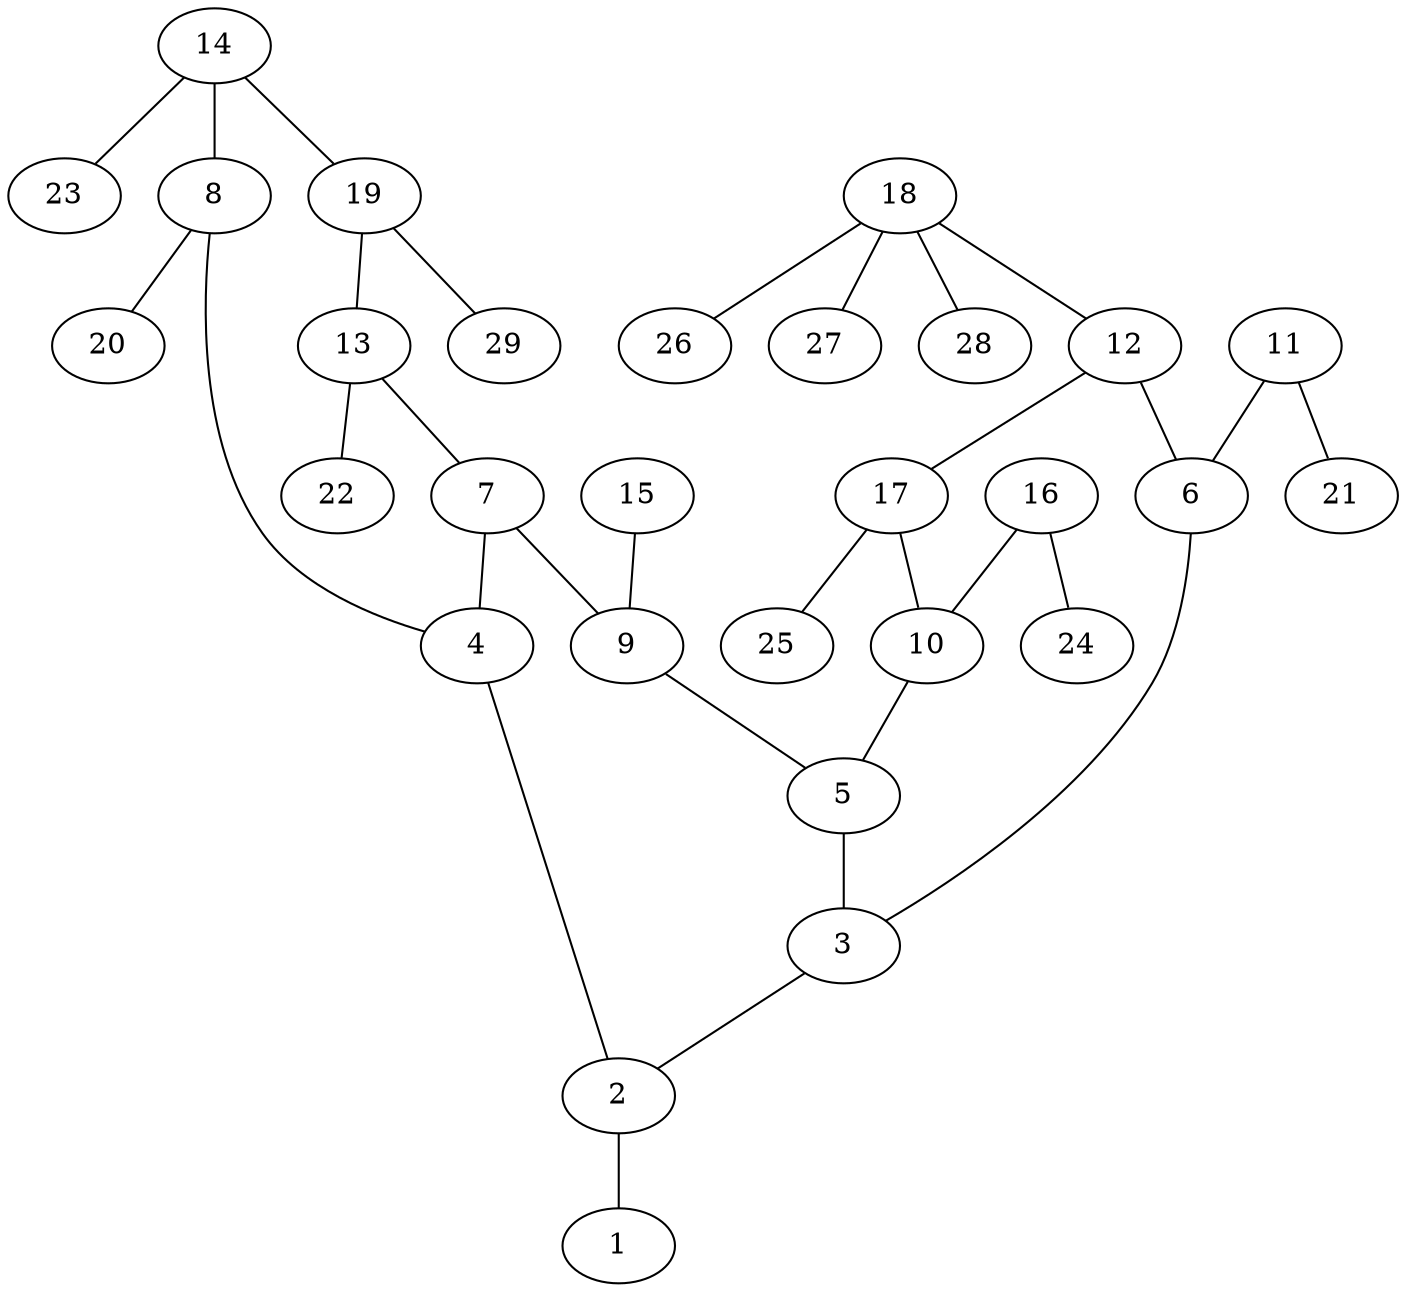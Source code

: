 graph molecule_3344 {
	1	 [chem=O];
	2	 [chem=C];
	2 -- 1	 [valence=2];
	3	 [chem=C];
	3 -- 2	 [valence=1];
	4	 [chem=C];
	4 -- 2	 [valence=1];
	5	 [chem=C];
	5 -- 3	 [valence=2];
	6	 [chem=C];
	6 -- 3	 [valence=1];
	7	 [chem=C];
	7 -- 4	 [valence=2];
	9	 [chem=C];
	7 -- 9	 [valence=1];
	8	 [chem=C];
	8 -- 4	 [valence=1];
	20	 [chem=H];
	8 -- 20	 [valence=1];
	9 -- 5	 [valence=1];
	10	 [chem=C];
	10 -- 5	 [valence=1];
	11	 [chem=O];
	11 -- 6	 [valence=1];
	21	 [chem=H];
	11 -- 21	 [valence=1];
	12	 [chem=C];
	12 -- 6	 [valence=2];
	17	 [chem=C];
	12 -- 17	 [valence=1];
	13	 [chem=C];
	13 -- 7	 [valence=1];
	22	 [chem=H];
	13 -- 22	 [valence=1];
	14	 [chem=C];
	14 -- 8	 [valence=2];
	19	 [chem=C];
	14 -- 19	 [valence=1];
	23	 [chem=H];
	14 -- 23	 [valence=1];
	15	 [chem=O];
	15 -- 9	 [valence=2];
	16	 [chem=O];
	16 -- 10	 [valence=1];
	24	 [chem=H];
	16 -- 24	 [valence=1];
	17 -- 10	 [valence=2];
	25	 [chem=H];
	17 -- 25	 [valence=1];
	18	 [chem=C];
	18 -- 12	 [valence=1];
	26	 [chem=H];
	18 -- 26	 [valence=1];
	27	 [chem=H];
	18 -- 27	 [valence=1];
	28	 [chem=H];
	18 -- 28	 [valence=1];
	19 -- 13	 [valence=2];
	29	 [chem=H];
	19 -- 29	 [valence=1];
}
